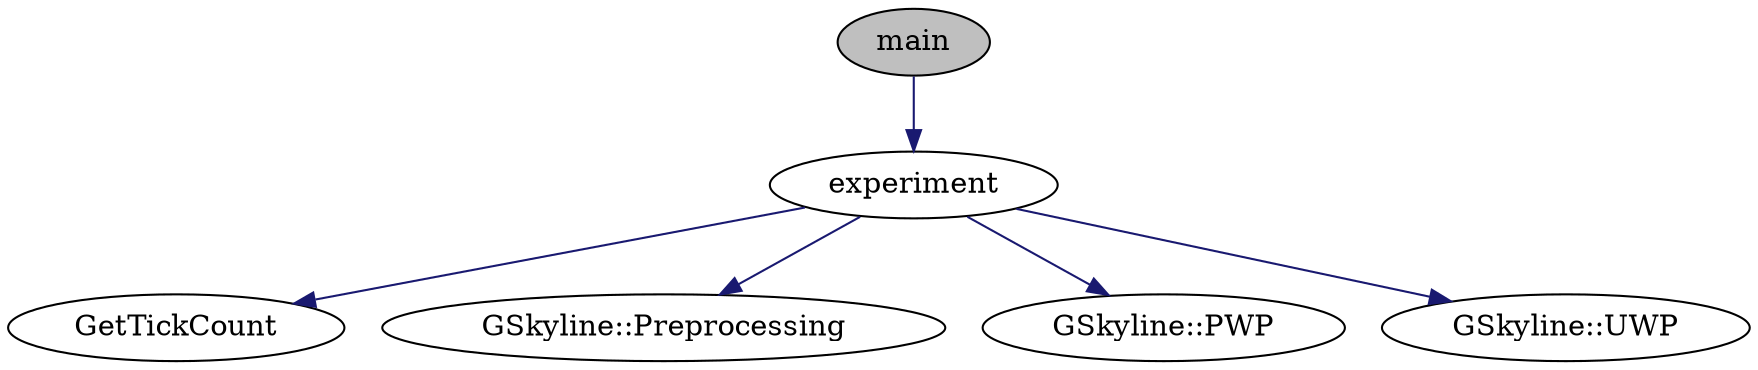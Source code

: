 digraph "main"
{
  Node1 [label="main",height=0.2,width=0.4,color="black", fillcolor="grey75", style="filled" fontcolor="black"];
  Node1 -> Node2 [color="midnightblue",fontsize="10",style="solid",fontname="Helvetica"];
  Node2 [label="experiment",height=0.2,width=0.4,color="black", fillcolor="white", style="filled",URL="$main_8cpp.html#a7f9d560a124bffc30886ad7909dea628"];
  Node2 -> Node3 [color="midnightblue",fontsize="10",style="solid",fontname="Helvetica"];
  Node3 [label="GetTickCount",height=0.2,width=0.4,color="black", fillcolor="white", style="filled",URL="$experiment_8cpp.html#a0baa6ff715801a33e1fedebdb34afb35"];
  Node2 -> Node4 [color="midnightblue",fontsize="10",style="solid",fontname="Helvetica"];
  Node4 [label="GSkyline::Preprocessing",height=0.2,width=0.4,color="black", fillcolor="white", style="filled",URL="$classGSkyline.html#a348810d7346f4c283f883b9a1264c2d9"];
  Node2 -> Node5 [color="midnightblue",fontsize="10",style="solid",fontname="Helvetica"];
  Node5 [label="GSkyline::PWP",height=0.2,width=0.4,color="black", fillcolor="white", style="filled",URL="$classGSkyline.html#a68fcbd9535cbd4bc6761972a49d14ac4"];
  Node2 -> Node6 [color="midnightblue",fontsize="10",style="solid",fontname="Helvetica"];
  Node6 [label="GSkyline::UWP",height=0.2,width=0.4,color="black", fillcolor="white", style="filled",URL="$classGSkyline.html#a85886aeae4348333fb908b098a38cc26"];
}
